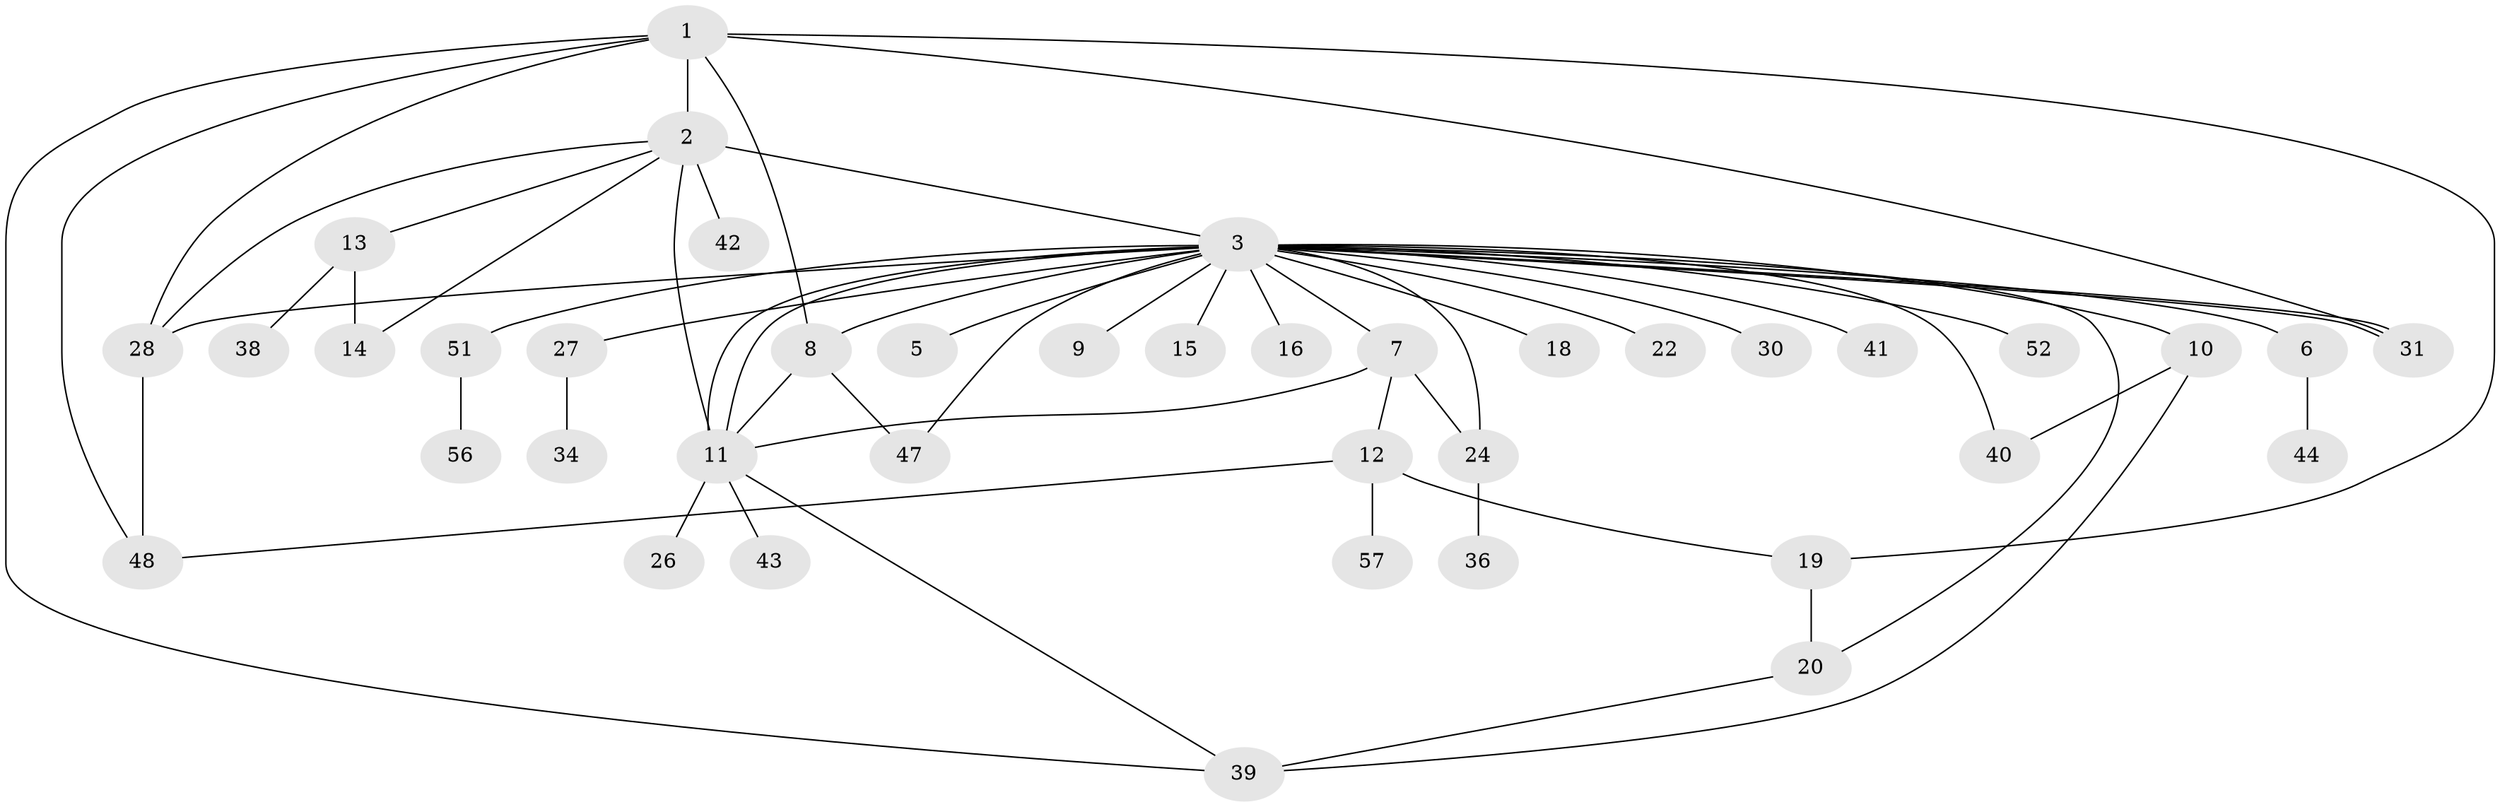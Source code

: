// original degree distribution, {6: 0.07017543859649122, 9: 0.017543859649122806, 22: 0.017543859649122806, 12: 0.017543859649122806, 1: 0.3684210526315789, 3: 0.21052631578947367, 4: 0.10526315789473684, 2: 0.19298245614035087}
// Generated by graph-tools (version 1.1) at 2025/41/03/06/25 10:41:48]
// undirected, 40 vertices, 59 edges
graph export_dot {
graph [start="1"]
  node [color=gray90,style=filled];
  1 [super="+17"];
  2 [super="+35"];
  3 [super="+4"];
  5;
  6 [super="+33"];
  7;
  8 [super="+50"];
  9 [super="+25"];
  10 [super="+49"];
  11 [super="+23"];
  12 [super="+46"];
  13 [super="+29"];
  14;
  15;
  16;
  18;
  19 [super="+55"];
  20 [super="+21"];
  22;
  24 [super="+32"];
  26;
  27 [super="+37"];
  28;
  30;
  31;
  34;
  36;
  38 [super="+53"];
  39;
  40 [super="+45"];
  41;
  42;
  43;
  44;
  47;
  48 [super="+54"];
  51;
  52;
  56;
  57;
  1 -- 2;
  1 -- 19;
  1 -- 39;
  1 -- 48;
  1 -- 8;
  1 -- 28;
  1 -- 31;
  2 -- 3 [weight=3];
  2 -- 13;
  2 -- 14;
  2 -- 28;
  2 -- 42;
  2 -- 11;
  3 -- 5;
  3 -- 7;
  3 -- 8;
  3 -- 10;
  3 -- 11 [weight=3];
  3 -- 11;
  3 -- 15;
  3 -- 16;
  3 -- 18;
  3 -- 20;
  3 -- 22;
  3 -- 30;
  3 -- 31;
  3 -- 31;
  3 -- 40;
  3 -- 41;
  3 -- 51;
  3 -- 6;
  3 -- 9;
  3 -- 47;
  3 -- 52;
  3 -- 27;
  3 -- 28;
  3 -- 24 [weight=2];
  6 -- 44;
  7 -- 12;
  7 -- 24;
  7 -- 11;
  8 -- 11;
  8 -- 47;
  10 -- 39;
  10 -- 40;
  11 -- 39;
  11 -- 43;
  11 -- 26;
  12 -- 48;
  12 -- 57;
  12 -- 19;
  13 -- 38;
  13 -- 14;
  19 -- 20;
  20 -- 39;
  24 -- 36;
  27 -- 34;
  28 -- 48;
  51 -- 56;
}
